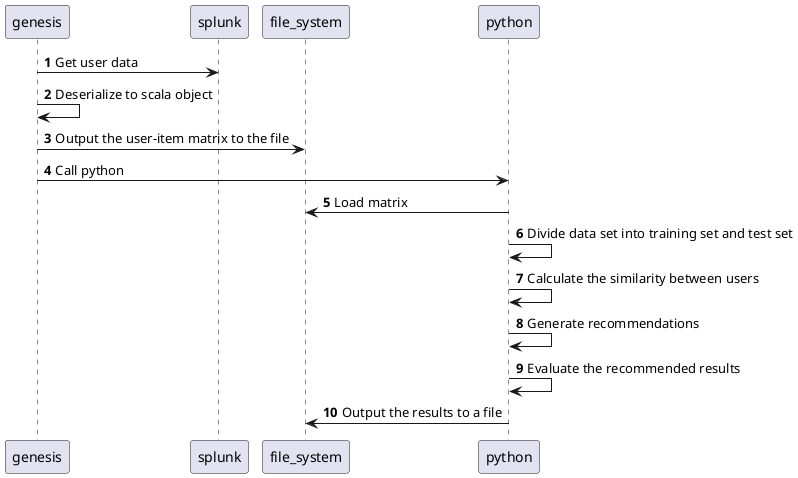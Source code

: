 @startuml
autonumber
participant genesis
participant splunk
participant file_system
participant python

genesis -> splunk: Get user data
genesis -> genesis: Deserialize to scala object
genesis -> file_system: Output the user-item matrix to the file
genesis -> python : Call python
python -> file_system: Load matrix
python -> python: Divide data set into training set and test set
python -> python: Calculate the similarity between users
python -> python: Generate recommendations
python -> python: Evaluate the recommended results
python -> file_system: Output the results to a file

@enduml